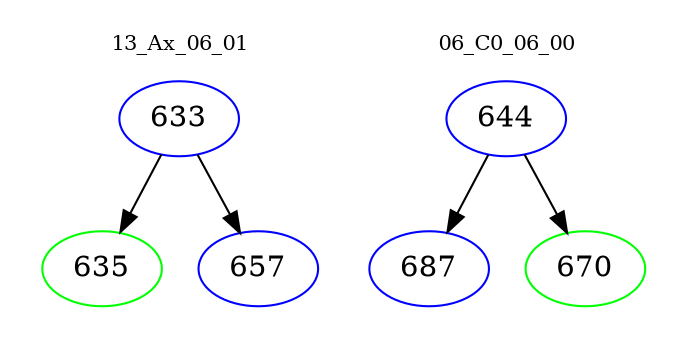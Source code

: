 digraph{
subgraph cluster_0 {
color = white
label = "13_Ax_06_01";
fontsize=10;
T0_633 [label="633", color="blue"]
T0_633 -> T0_635 [color="black"]
T0_635 [label="635", color="green"]
T0_633 -> T0_657 [color="black"]
T0_657 [label="657", color="blue"]
}
subgraph cluster_1 {
color = white
label = "06_C0_06_00";
fontsize=10;
T1_644 [label="644", color="blue"]
T1_644 -> T1_687 [color="black"]
T1_687 [label="687", color="blue"]
T1_644 -> T1_670 [color="black"]
T1_670 [label="670", color="green"]
}
}
